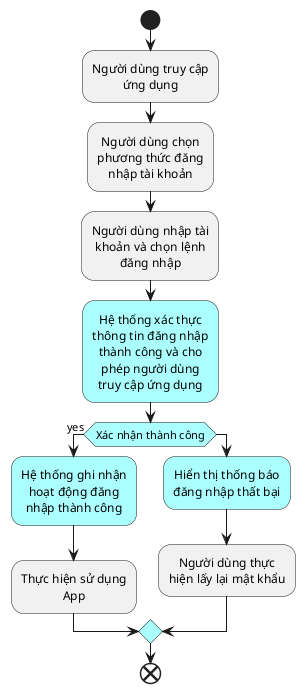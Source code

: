 @startuml
skinparam WrapWidth 120
skinparam DefaultTextAlignment center

start
:Người dùng truy cập ứng dụng;
:Người dùng chọn phương thức đăng nhập tài khoản;
:Người dùng nhập tài khoản và chọn lệnh đăng nhập;
#abfffe:Hệ thống xác thực thông tin đăng nhập thành công và cho phép người dùng truy cập ứng dụng;
#abfffe:if (Xác nhận thành công) then (yes)
    #abfffe:Hệ thống ghi nhận hoạt động đăng nhập thành công;
    :Thực hiện sử dụng App;
else 
    #abfffe:Hiển thị thống báo đăng nhập thất bại;
    :Người dùng thực hiện lấy lại mật khẩu;
endif
end
@enduml